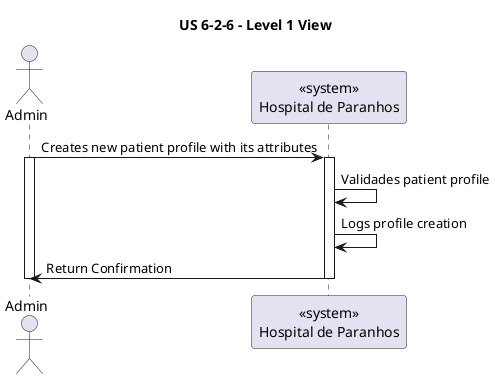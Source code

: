 ' 
' User Story: As an Admin,  I want to register new backoffice users (e.g., doctors, nurses, technicians, admins) via an out-of-band process, so that they can access the backoffice system with appropriate permissions.
'
' Acceptance Criteria:
' 
' - Backoffice users (e.g., doctors, nurses, technicians) are registered by an Admin via an internal process, not via self-registration.
' - Admin assigns roles (e.g., Doctor, Nurse, Technician) during the registration process.
' - Registered users receive a one-time setup link via email to set their password and activate their account.
' - The system enforces strong password requirements for security.
' - A confirmation email is sent to verify the user’s registration.

@startuml

title US 6-2-6 - Level 1 View

actor Admin as U
participant "<<system>>\nHospital de Paranhos" as web

U -> web : Creates new patient profile with its attributes
activate U
activate web
web -> web : Validades patient profile
web -> web : Logs profile creation
web -> U : Return Confirmation
deactivate web
deactivate U

' E a parte do email?



@enduml